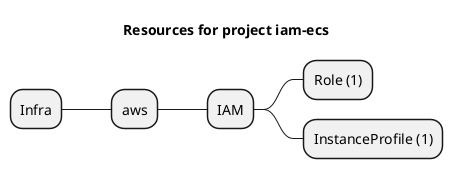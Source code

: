 @startmindmap
title Resources for project iam-ecs
skinparam monochrome true
+ Infra
++ aws
+++ IAM
++++ Role (1)
++++ InstanceProfile (1)
@endmindmap